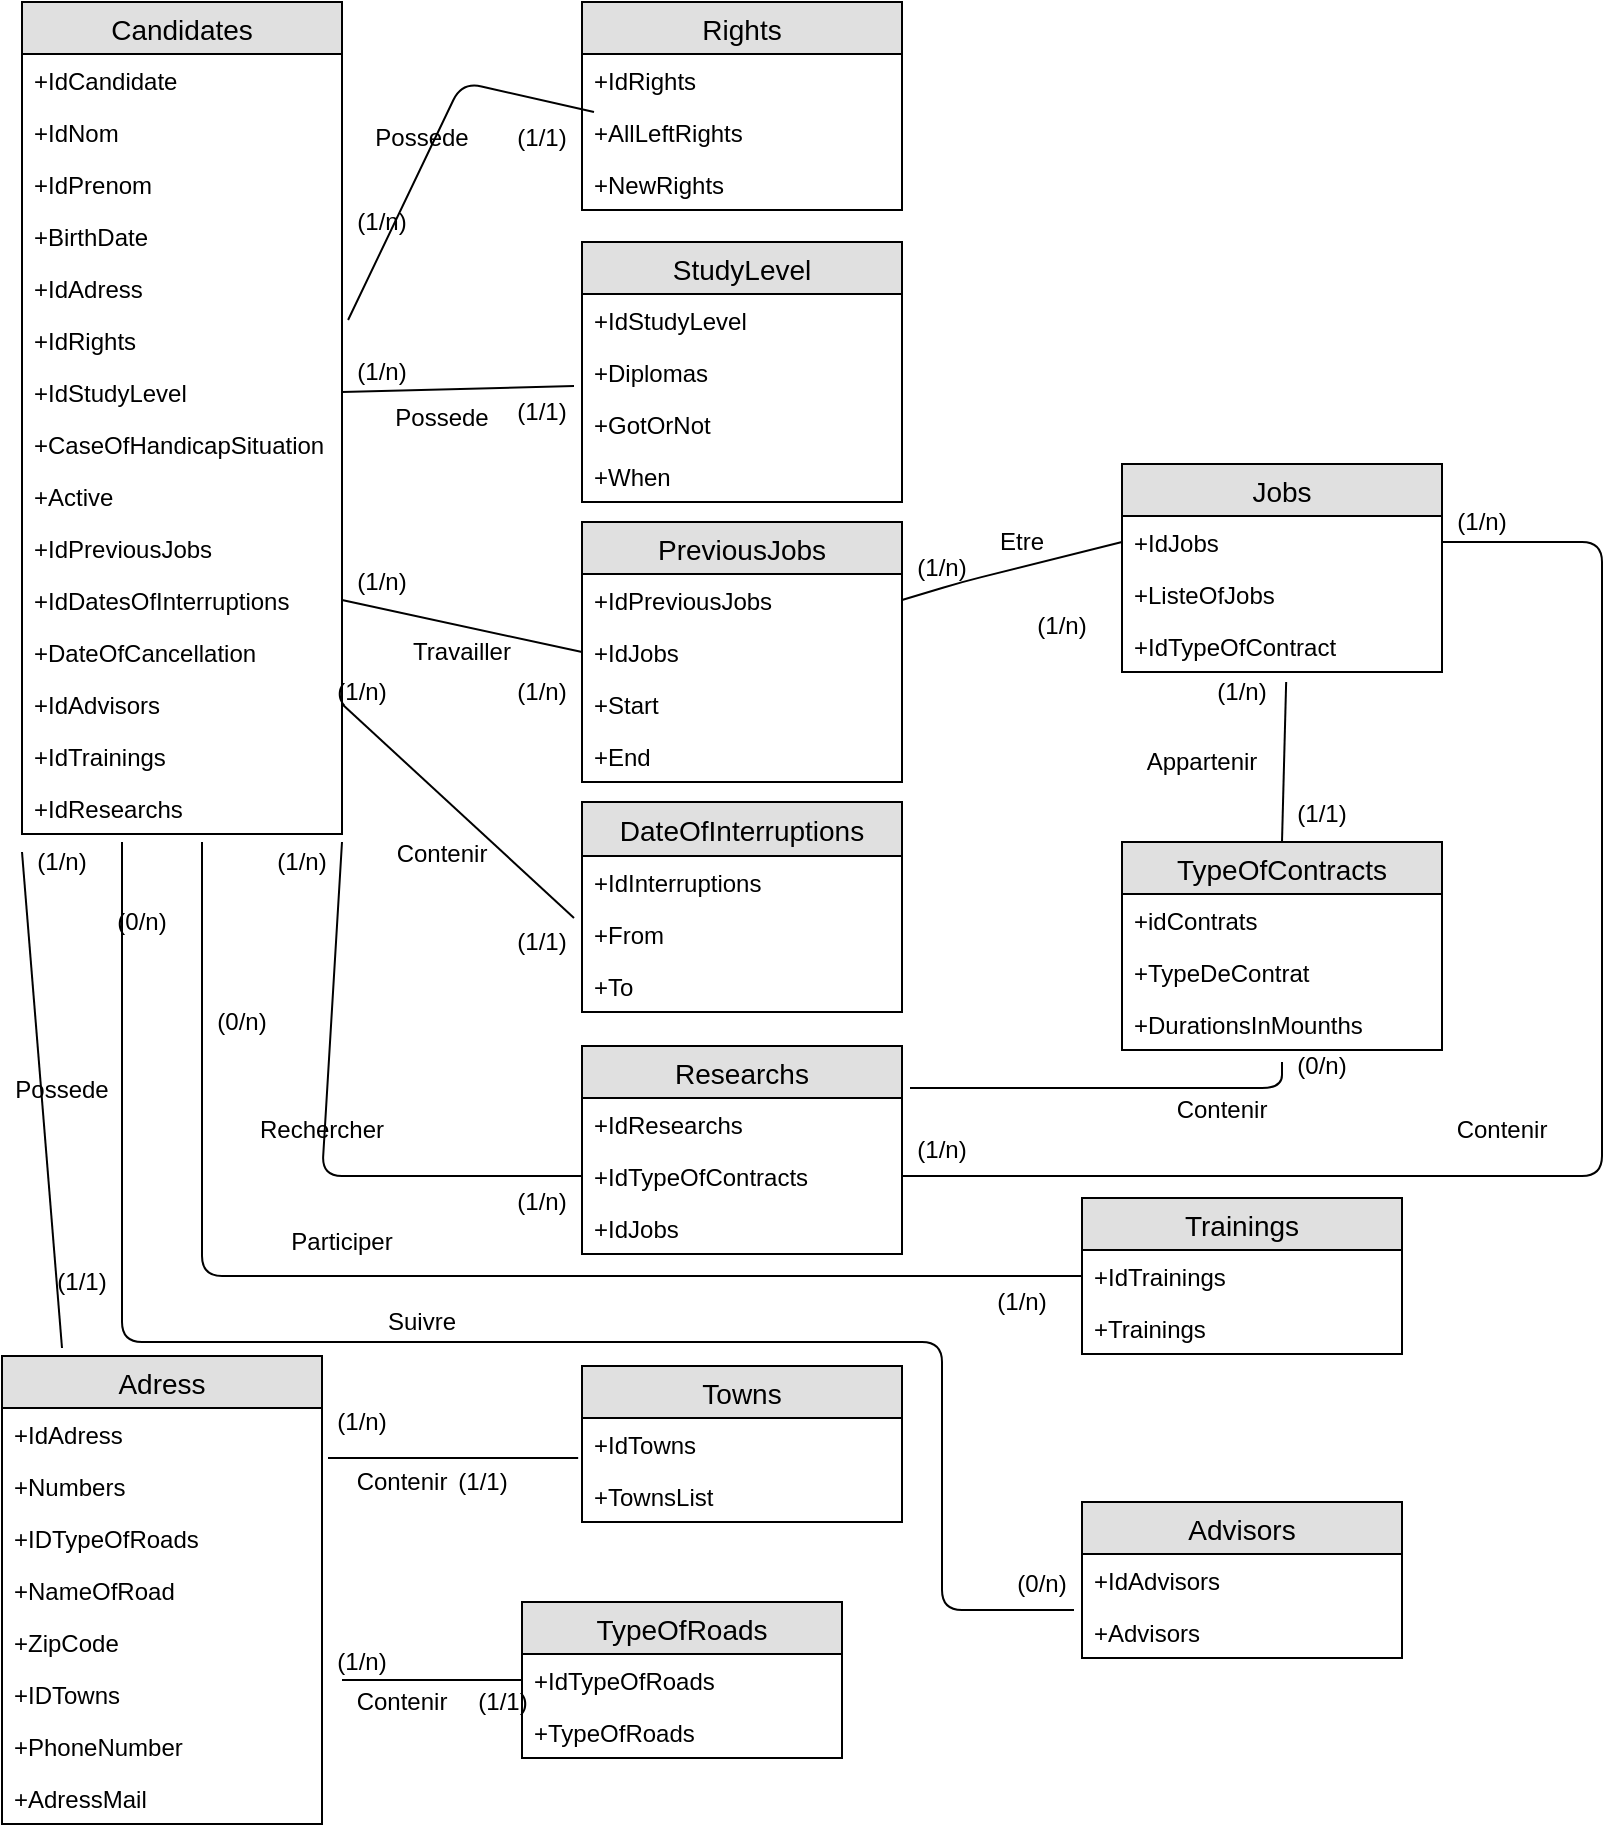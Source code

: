 <mxfile version="12.5.3" type="github">
  <diagram id="s1Qvu9CeLnc-_US4pbAX" name="Page-1">
    <mxGraphModel dx="1039" dy="684" grid="1" gridSize="10" guides="1" tooltips="1" connect="1" arrows="1" fold="1" page="1" pageScale="1" pageWidth="827" pageHeight="1169" math="0" shadow="0">
      <root>
        <mxCell id="0"/>
        <mxCell id="1" parent="0"/>
        <mxCell id="-qMkt_h-Dio3tg8o6YvI-29" value="Candidates" style="swimlane;fontStyle=0;childLayout=stackLayout;horizontal=1;startSize=26;fillColor=#e0e0e0;horizontalStack=0;resizeParent=1;resizeParentMax=0;resizeLast=0;collapsible=1;marginBottom=0;swimlaneFillColor=#ffffff;align=center;fontSize=14;" parent="1" vertex="1">
          <mxGeometry x="10" y="10" width="160" height="416" as="geometry"/>
        </mxCell>
        <mxCell id="-qMkt_h-Dio3tg8o6YvI-30" value="+IdCandidate" style="text;strokeColor=none;fillColor=none;spacingLeft=4;spacingRight=4;overflow=hidden;rotatable=0;points=[[0,0.5],[1,0.5]];portConstraint=eastwest;fontSize=12;" parent="-qMkt_h-Dio3tg8o6YvI-29" vertex="1">
          <mxGeometry y="26" width="160" height="26" as="geometry"/>
        </mxCell>
        <mxCell id="-qMkt_h-Dio3tg8o6YvI-31" value="+IdNom&#xa;" style="text;strokeColor=none;fillColor=none;spacingLeft=4;spacingRight=4;overflow=hidden;rotatable=0;points=[[0,0.5],[1,0.5]];portConstraint=eastwest;fontSize=12;" parent="-qMkt_h-Dio3tg8o6YvI-29" vertex="1">
          <mxGeometry y="52" width="160" height="26" as="geometry"/>
        </mxCell>
        <mxCell id="-qMkt_h-Dio3tg8o6YvI-32" value="+IdPrenom" style="text;strokeColor=none;fillColor=none;spacingLeft=4;spacingRight=4;overflow=hidden;rotatable=0;points=[[0,0.5],[1,0.5]];portConstraint=eastwest;fontSize=12;" parent="-qMkt_h-Dio3tg8o6YvI-29" vertex="1">
          <mxGeometry y="78" width="160" height="26" as="geometry"/>
        </mxCell>
        <mxCell id="-qMkt_h-Dio3tg8o6YvI-128" value="+BirthDate" style="text;strokeColor=none;fillColor=none;spacingLeft=4;spacingRight=4;overflow=hidden;rotatable=0;points=[[0,0.5],[1,0.5]];portConstraint=eastwest;fontSize=12;fontColor=#000000;" parent="-qMkt_h-Dio3tg8o6YvI-29" vertex="1">
          <mxGeometry y="104" width="160" height="26" as="geometry"/>
        </mxCell>
        <mxCell id="SBeB9jDC49FFSnGJznRm-3" value="+IdAdress&#xa;" style="text;strokeColor=none;fillColor=none;spacingLeft=4;spacingRight=4;overflow=hidden;rotatable=0;points=[[0,0.5],[1,0.5]];portConstraint=eastwest;fontSize=12;fontColor=#000000;" vertex="1" parent="-qMkt_h-Dio3tg8o6YvI-29">
          <mxGeometry y="130" width="160" height="26" as="geometry"/>
        </mxCell>
        <mxCell id="-qMkt_h-Dio3tg8o6YvI-36" value="+IdRights" style="text;strokeColor=none;fillColor=none;spacingLeft=4;spacingRight=4;overflow=hidden;rotatable=0;points=[[0,0.5],[1,0.5]];portConstraint=eastwest;fontSize=12;fontColor=#000000;" parent="-qMkt_h-Dio3tg8o6YvI-29" vertex="1">
          <mxGeometry y="156" width="160" height="26" as="geometry"/>
        </mxCell>
        <mxCell id="-qMkt_h-Dio3tg8o6YvI-134" value="+IdStudyLevel" style="text;strokeColor=none;fillColor=none;spacingLeft=4;spacingRight=4;overflow=hidden;rotatable=0;points=[[0,0.5],[1,0.5]];portConstraint=eastwest;fontSize=12;fontColor=#000000;" parent="-qMkt_h-Dio3tg8o6YvI-29" vertex="1">
          <mxGeometry y="182" width="160" height="26" as="geometry"/>
        </mxCell>
        <mxCell id="-qMkt_h-Dio3tg8o6YvI-140" value="+CaseOfHandicapSituation" style="text;strokeColor=none;fillColor=none;spacingLeft=4;spacingRight=4;overflow=hidden;rotatable=0;points=[[0,0.5],[1,0.5]];portConstraint=eastwest;fontSize=12;fontColor=#000000;" parent="-qMkt_h-Dio3tg8o6YvI-29" vertex="1">
          <mxGeometry y="208" width="160" height="26" as="geometry"/>
        </mxCell>
        <mxCell id="-qMkt_h-Dio3tg8o6YvI-34" value="+Active" style="text;strokeColor=none;fillColor=none;spacingLeft=4;spacingRight=4;overflow=hidden;rotatable=0;points=[[0,0.5],[1,0.5]];portConstraint=eastwest;fontSize=12;" parent="-qMkt_h-Dio3tg8o6YvI-29" vertex="1">
          <mxGeometry y="234" width="160" height="26" as="geometry"/>
        </mxCell>
        <mxCell id="-qMkt_h-Dio3tg8o6YvI-40" value="+IdPreviousJobs" style="text;strokeColor=none;fillColor=none;spacingLeft=4;spacingRight=4;overflow=hidden;rotatable=0;points=[[0,0.5],[1,0.5]];portConstraint=eastwest;fontSize=12;fontColor=#000000;" parent="-qMkt_h-Dio3tg8o6YvI-29" vertex="1">
          <mxGeometry y="260" width="160" height="26" as="geometry"/>
        </mxCell>
        <mxCell id="-qMkt_h-Dio3tg8o6YvI-76" value="+IdDatesOfInterruptions&#xa;" style="text;strokeColor=none;fillColor=none;spacingLeft=4;spacingRight=4;overflow=hidden;rotatable=0;points=[[0,0.5],[1,0.5]];portConstraint=eastwest;fontSize=12;fontColor=#000000;" parent="-qMkt_h-Dio3tg8o6YvI-29" vertex="1">
          <mxGeometry y="286" width="160" height="26" as="geometry"/>
        </mxCell>
        <mxCell id="-qMkt_h-Dio3tg8o6YvI-72" value="+DateOfCancellation&#xa;" style="text;strokeColor=none;fillColor=none;spacingLeft=4;spacingRight=4;overflow=hidden;rotatable=0;points=[[0,0.5],[1,0.5]];portConstraint=eastwest;fontSize=12;fontColor=#000000;" parent="-qMkt_h-Dio3tg8o6YvI-29" vertex="1">
          <mxGeometry y="312" width="160" height="26" as="geometry"/>
        </mxCell>
        <mxCell id="-qMkt_h-Dio3tg8o6YvI-37" value="+IdAdvisors" style="text;strokeColor=none;fillColor=none;spacingLeft=4;spacingRight=4;overflow=hidden;rotatable=0;points=[[0,0.5],[1,0.5]];portConstraint=eastwest;fontSize=12;fontColor=#000000;" parent="-qMkt_h-Dio3tg8o6YvI-29" vertex="1">
          <mxGeometry y="338" width="160" height="26" as="geometry"/>
        </mxCell>
        <mxCell id="-qMkt_h-Dio3tg8o6YvI-38" value="+IdTrainings" style="text;strokeColor=none;fillColor=none;spacingLeft=4;spacingRight=4;overflow=hidden;rotatable=0;points=[[0,0.5],[1,0.5]];portConstraint=eastwest;fontSize=12;fontColor=#000000;" parent="-qMkt_h-Dio3tg8o6YvI-29" vertex="1">
          <mxGeometry y="364" width="160" height="26" as="geometry"/>
        </mxCell>
        <mxCell id="-qMkt_h-Dio3tg8o6YvI-39" value="+IdResearchs" style="text;strokeColor=none;fillColor=none;spacingLeft=4;spacingRight=4;overflow=hidden;rotatable=0;points=[[0,0.5],[1,0.5]];portConstraint=eastwest;fontSize=12;fontColor=#000000;" parent="-qMkt_h-Dio3tg8o6YvI-29" vertex="1">
          <mxGeometry y="390" width="160" height="26" as="geometry"/>
        </mxCell>
        <mxCell id="-qMkt_h-Dio3tg8o6YvI-61" value="Rights" style="swimlane;fontStyle=0;childLayout=stackLayout;horizontal=1;startSize=26;fillColor=#e0e0e0;horizontalStack=0;resizeParent=1;resizeParentMax=0;resizeLast=0;collapsible=1;marginBottom=0;swimlaneFillColor=#ffffff;align=center;fontSize=14;" parent="1" vertex="1">
          <mxGeometry x="290" y="10" width="160" height="104" as="geometry"/>
        </mxCell>
        <mxCell id="-qMkt_h-Dio3tg8o6YvI-62" value="+IdRights" style="text;strokeColor=none;fillColor=none;spacingLeft=4;spacingRight=4;overflow=hidden;rotatable=0;points=[[0,0.5],[1,0.5]];portConstraint=eastwest;fontSize=12;" parent="-qMkt_h-Dio3tg8o6YvI-61" vertex="1">
          <mxGeometry y="26" width="160" height="26" as="geometry"/>
        </mxCell>
        <mxCell id="-qMkt_h-Dio3tg8o6YvI-63" value="+AllLeftRights" style="text;strokeColor=none;fillColor=none;spacingLeft=4;spacingRight=4;overflow=hidden;rotatable=0;points=[[0,0.5],[1,0.5]];portConstraint=eastwest;fontSize=12;" parent="-qMkt_h-Dio3tg8o6YvI-61" vertex="1">
          <mxGeometry y="52" width="160" height="26" as="geometry"/>
        </mxCell>
        <mxCell id="-qMkt_h-Dio3tg8o6YvI-91" value="+NewRights" style="text;strokeColor=none;fillColor=none;spacingLeft=4;spacingRight=4;overflow=hidden;rotatable=0;points=[[0,0.5],[1,0.5]];portConstraint=eastwest;fontSize=12;" parent="-qMkt_h-Dio3tg8o6YvI-61" vertex="1">
          <mxGeometry y="78" width="160" height="26" as="geometry"/>
        </mxCell>
        <mxCell id="-qMkt_h-Dio3tg8o6YvI-64" value="Advisors" style="swimlane;fontStyle=0;childLayout=stackLayout;horizontal=1;startSize=26;fillColor=#e0e0e0;horizontalStack=0;resizeParent=1;resizeParentMax=0;resizeLast=0;collapsible=1;marginBottom=0;swimlaneFillColor=#ffffff;align=center;fontSize=14;" parent="1" vertex="1">
          <mxGeometry x="540" y="760" width="160" height="78" as="geometry"/>
        </mxCell>
        <mxCell id="-qMkt_h-Dio3tg8o6YvI-65" value="+IdAdvisors" style="text;strokeColor=none;fillColor=none;spacingLeft=4;spacingRight=4;overflow=hidden;rotatable=0;points=[[0,0.5],[1,0.5]];portConstraint=eastwest;fontSize=12;" parent="-qMkt_h-Dio3tg8o6YvI-64" vertex="1">
          <mxGeometry y="26" width="160" height="26" as="geometry"/>
        </mxCell>
        <mxCell id="-qMkt_h-Dio3tg8o6YvI-66" value="+Advisors" style="text;strokeColor=none;fillColor=none;spacingLeft=4;spacingRight=4;overflow=hidden;rotatable=0;points=[[0,0.5],[1,0.5]];portConstraint=eastwest;fontSize=12;" parent="-qMkt_h-Dio3tg8o6YvI-64" vertex="1">
          <mxGeometry y="52" width="160" height="26" as="geometry"/>
        </mxCell>
        <mxCell id="-qMkt_h-Dio3tg8o6YvI-68" value="Trainings" style="swimlane;fontStyle=0;childLayout=stackLayout;horizontal=1;startSize=26;fillColor=#e0e0e0;horizontalStack=0;resizeParent=1;resizeParentMax=0;resizeLast=0;collapsible=1;marginBottom=0;swimlaneFillColor=#ffffff;align=center;fontSize=14;" parent="1" vertex="1">
          <mxGeometry x="540" y="608" width="160" height="78" as="geometry"/>
        </mxCell>
        <mxCell id="-qMkt_h-Dio3tg8o6YvI-69" value="+IdTrainings" style="text;strokeColor=none;fillColor=none;spacingLeft=4;spacingRight=4;overflow=hidden;rotatable=0;points=[[0,0.5],[1,0.5]];portConstraint=eastwest;fontSize=12;" parent="-qMkt_h-Dio3tg8o6YvI-68" vertex="1">
          <mxGeometry y="26" width="160" height="26" as="geometry"/>
        </mxCell>
        <mxCell id="-qMkt_h-Dio3tg8o6YvI-70" value="+Trainings" style="text;strokeColor=none;fillColor=none;spacingLeft=4;spacingRight=4;overflow=hidden;rotatable=0;points=[[0,0.5],[1,0.5]];portConstraint=eastwest;fontSize=12;" parent="-qMkt_h-Dio3tg8o6YvI-68" vertex="1">
          <mxGeometry y="52" width="160" height="26" as="geometry"/>
        </mxCell>
        <mxCell id="-qMkt_h-Dio3tg8o6YvI-77" value="DateOfInterruptions" style="swimlane;fontStyle=0;childLayout=stackLayout;horizontal=1;startSize=27;fillColor=#e0e0e0;horizontalStack=0;resizeParent=1;resizeParentMax=0;resizeLast=0;collapsible=1;marginBottom=0;swimlaneFillColor=#ffffff;align=center;fontSize=14;" parent="1" vertex="1">
          <mxGeometry x="290" y="410" width="160" height="105" as="geometry"/>
        </mxCell>
        <mxCell id="-qMkt_h-Dio3tg8o6YvI-78" value="+IdInterruptions" style="text;strokeColor=none;fillColor=none;spacingLeft=4;spacingRight=4;overflow=hidden;rotatable=0;points=[[0,0.5],[1,0.5]];portConstraint=eastwest;fontSize=12;fontStyle=0" parent="-qMkt_h-Dio3tg8o6YvI-77" vertex="1">
          <mxGeometry y="27" width="160" height="26" as="geometry"/>
        </mxCell>
        <mxCell id="-qMkt_h-Dio3tg8o6YvI-79" value="+From" style="text;strokeColor=none;fillColor=none;spacingLeft=4;spacingRight=4;overflow=hidden;rotatable=0;points=[[0,0.5],[1,0.5]];portConstraint=eastwest;fontSize=12;" parent="-qMkt_h-Dio3tg8o6YvI-77" vertex="1">
          <mxGeometry y="53" width="160" height="26" as="geometry"/>
        </mxCell>
        <mxCell id="SBeB9jDC49FFSnGJznRm-2" value="+To" style="text;strokeColor=none;fillColor=none;spacingLeft=4;spacingRight=4;overflow=hidden;rotatable=0;points=[[0,0.5],[1,0.5]];portConstraint=eastwest;fontSize=12;" vertex="1" parent="-qMkt_h-Dio3tg8o6YvI-77">
          <mxGeometry y="79" width="160" height="26" as="geometry"/>
        </mxCell>
        <mxCell id="-qMkt_h-Dio3tg8o6YvI-80" value="Researchs" style="swimlane;fontStyle=0;childLayout=stackLayout;horizontal=1;startSize=26;fillColor=#e0e0e0;horizontalStack=0;resizeParent=1;resizeParentMax=0;resizeLast=0;collapsible=1;marginBottom=0;swimlaneFillColor=#ffffff;align=center;fontSize=14;" parent="1" vertex="1">
          <mxGeometry x="290" y="532" width="160" height="104" as="geometry"/>
        </mxCell>
        <mxCell id="-qMkt_h-Dio3tg8o6YvI-81" value="+IdResearchs" style="text;strokeColor=none;fillColor=none;spacingLeft=4;spacingRight=4;overflow=hidden;rotatable=0;points=[[0,0.5],[1,0.5]];portConstraint=eastwest;fontSize=12;" parent="-qMkt_h-Dio3tg8o6YvI-80" vertex="1">
          <mxGeometry y="26" width="160" height="26" as="geometry"/>
        </mxCell>
        <mxCell id="-qMkt_h-Dio3tg8o6YvI-82" value="+IdTypeOfContracts" style="text;strokeColor=none;fillColor=none;spacingLeft=4;spacingRight=4;overflow=hidden;rotatable=0;points=[[0,0.5],[1,0.5]];portConstraint=eastwest;fontSize=12;" parent="-qMkt_h-Dio3tg8o6YvI-80" vertex="1">
          <mxGeometry y="52" width="160" height="26" as="geometry"/>
        </mxCell>
        <mxCell id="-qMkt_h-Dio3tg8o6YvI-133" value="+IdJobs" style="text;strokeColor=none;fillColor=none;spacingLeft=4;spacingRight=4;overflow=hidden;rotatable=0;points=[[0,0.5],[1,0.5]];portConstraint=eastwest;fontSize=12;" parent="-qMkt_h-Dio3tg8o6YvI-80" vertex="1">
          <mxGeometry y="78" width="160" height="26" as="geometry"/>
        </mxCell>
        <mxCell id="-qMkt_h-Dio3tg8o6YvI-84" value="TypeOfContracts" style="swimlane;fontStyle=0;childLayout=stackLayout;horizontal=1;startSize=26;fillColor=#e0e0e0;horizontalStack=0;resizeParent=1;resizeParentMax=0;resizeLast=0;collapsible=1;marginBottom=0;swimlaneFillColor=#ffffff;align=center;fontSize=14;" parent="1" vertex="1">
          <mxGeometry x="560" y="430" width="160" height="104" as="geometry"/>
        </mxCell>
        <mxCell id="-qMkt_h-Dio3tg8o6YvI-85" value="+idContrats" style="text;strokeColor=none;fillColor=none;spacingLeft=4;spacingRight=4;overflow=hidden;rotatable=0;points=[[0,0.5],[1,0.5]];portConstraint=eastwest;fontSize=12;" parent="-qMkt_h-Dio3tg8o6YvI-84" vertex="1">
          <mxGeometry y="26" width="160" height="26" as="geometry"/>
        </mxCell>
        <mxCell id="-qMkt_h-Dio3tg8o6YvI-86" value="+TypeDeContrat" style="text;strokeColor=none;fillColor=none;spacingLeft=4;spacingRight=4;overflow=hidden;rotatable=0;points=[[0,0.5],[1,0.5]];portConstraint=eastwest;fontSize=12;" parent="-qMkt_h-Dio3tg8o6YvI-84" vertex="1">
          <mxGeometry y="52" width="160" height="26" as="geometry"/>
        </mxCell>
        <mxCell id="-qMkt_h-Dio3tg8o6YvI-87" value="+DurationsInMounths" style="text;strokeColor=none;fillColor=none;spacingLeft=4;spacingRight=4;overflow=hidden;rotatable=0;points=[[0,0.5],[1,0.5]];portConstraint=eastwest;fontSize=12;" parent="-qMkt_h-Dio3tg8o6YvI-84" vertex="1">
          <mxGeometry y="78" width="160" height="26" as="geometry"/>
        </mxCell>
        <mxCell id="-qMkt_h-Dio3tg8o6YvI-93" value="PreviousJobs" style="swimlane;fontStyle=0;childLayout=stackLayout;horizontal=1;startSize=26;fillColor=#e0e0e0;horizontalStack=0;resizeParent=1;resizeParentMax=0;resizeLast=0;collapsible=1;marginBottom=0;swimlaneFillColor=#ffffff;align=center;fontSize=14;" parent="1" vertex="1">
          <mxGeometry x="290" y="270" width="160" height="130" as="geometry"/>
        </mxCell>
        <mxCell id="-qMkt_h-Dio3tg8o6YvI-94" value="+IdPreviousJobs" style="text;strokeColor=none;fillColor=none;spacingLeft=4;spacingRight=4;overflow=hidden;rotatable=0;points=[[0,0.5],[1,0.5]];portConstraint=eastwest;fontSize=12;" parent="-qMkt_h-Dio3tg8o6YvI-93" vertex="1">
          <mxGeometry y="26" width="160" height="26" as="geometry"/>
        </mxCell>
        <mxCell id="-qMkt_h-Dio3tg8o6YvI-95" value="+IdJobs" style="text;strokeColor=none;fillColor=none;spacingLeft=4;spacingRight=4;overflow=hidden;rotatable=0;points=[[0,0.5],[1,0.5]];portConstraint=eastwest;fontSize=12;" parent="-qMkt_h-Dio3tg8o6YvI-93" vertex="1">
          <mxGeometry y="52" width="160" height="26" as="geometry"/>
        </mxCell>
        <mxCell id="-qMkt_h-Dio3tg8o6YvI-96" value="+Start" style="text;strokeColor=none;fillColor=none;spacingLeft=4;spacingRight=4;overflow=hidden;rotatable=0;points=[[0,0.5],[1,0.5]];portConstraint=eastwest;fontSize=12;" parent="-qMkt_h-Dio3tg8o6YvI-93" vertex="1">
          <mxGeometry y="78" width="160" height="26" as="geometry"/>
        </mxCell>
        <mxCell id="SBeB9jDC49FFSnGJznRm-53" value="+End" style="text;strokeColor=none;fillColor=none;spacingLeft=4;spacingRight=4;overflow=hidden;rotatable=0;points=[[0,0.5],[1,0.5]];portConstraint=eastwest;fontSize=12;" vertex="1" parent="-qMkt_h-Dio3tg8o6YvI-93">
          <mxGeometry y="104" width="160" height="26" as="geometry"/>
        </mxCell>
        <mxCell id="-qMkt_h-Dio3tg8o6YvI-98" value="Jobs" style="swimlane;fontStyle=0;childLayout=stackLayout;horizontal=1;startSize=26;fillColor=#e0e0e0;horizontalStack=0;resizeParent=1;resizeParentMax=0;resizeLast=0;collapsible=1;marginBottom=0;swimlaneFillColor=#ffffff;align=center;fontSize=14;" parent="1" vertex="1">
          <mxGeometry x="560" y="241" width="160" height="104" as="geometry"/>
        </mxCell>
        <mxCell id="-qMkt_h-Dio3tg8o6YvI-99" value="+IdJobs" style="text;strokeColor=none;fillColor=none;spacingLeft=4;spacingRight=4;overflow=hidden;rotatable=0;points=[[0,0.5],[1,0.5]];portConstraint=eastwest;fontSize=12;fontStyle=0" parent="-qMkt_h-Dio3tg8o6YvI-98" vertex="1">
          <mxGeometry y="26" width="160" height="26" as="geometry"/>
        </mxCell>
        <mxCell id="-qMkt_h-Dio3tg8o6YvI-100" value="+ListeOfJobs" style="text;strokeColor=none;fillColor=none;spacingLeft=4;spacingRight=4;overflow=hidden;rotatable=0;points=[[0,0.5],[1,0.5]];portConstraint=eastwest;fontSize=12;" parent="-qMkt_h-Dio3tg8o6YvI-98" vertex="1">
          <mxGeometry y="52" width="160" height="26" as="geometry"/>
        </mxCell>
        <mxCell id="-qMkt_h-Dio3tg8o6YvI-139" value="+IdTypeOfContract" style="text;strokeColor=none;fillColor=none;spacingLeft=4;spacingRight=4;overflow=hidden;rotatable=0;points=[[0,0.5],[1,0.5]];portConstraint=eastwest;fontSize=12;" parent="-qMkt_h-Dio3tg8o6YvI-98" vertex="1">
          <mxGeometry y="78" width="160" height="26" as="geometry"/>
        </mxCell>
        <mxCell id="-qMkt_h-Dio3tg8o6YvI-106" value="Adress" style="swimlane;fontStyle=0;childLayout=stackLayout;horizontal=1;startSize=26;fillColor=#e0e0e0;horizontalStack=0;resizeParent=1;resizeParentMax=0;resizeLast=0;collapsible=1;marginBottom=0;swimlaneFillColor=#ffffff;align=center;fontSize=14;" parent="1" vertex="1">
          <mxGeometry y="687" width="160" height="234" as="geometry"/>
        </mxCell>
        <mxCell id="-qMkt_h-Dio3tg8o6YvI-107" value="+IdAdress" style="text;strokeColor=none;fillColor=none;spacingLeft=4;spacingRight=4;overflow=hidden;rotatable=0;points=[[0,0.5],[1,0.5]];portConstraint=eastwest;fontSize=12;" parent="-qMkt_h-Dio3tg8o6YvI-106" vertex="1">
          <mxGeometry y="26" width="160" height="26" as="geometry"/>
        </mxCell>
        <mxCell id="-qMkt_h-Dio3tg8o6YvI-108" value="+Numbers" style="text;strokeColor=none;fillColor=none;spacingLeft=4;spacingRight=4;overflow=hidden;rotatable=0;points=[[0,0.5],[1,0.5]];portConstraint=eastwest;fontSize=12;" parent="-qMkt_h-Dio3tg8o6YvI-106" vertex="1">
          <mxGeometry y="52" width="160" height="26" as="geometry"/>
        </mxCell>
        <mxCell id="-qMkt_h-Dio3tg8o6YvI-109" value="+IDTypeOfRoads" style="text;strokeColor=none;fillColor=none;spacingLeft=4;spacingRight=4;overflow=hidden;rotatable=0;points=[[0,0.5],[1,0.5]];portConstraint=eastwest;fontSize=12;" parent="-qMkt_h-Dio3tg8o6YvI-106" vertex="1">
          <mxGeometry y="78" width="160" height="26" as="geometry"/>
        </mxCell>
        <mxCell id="-qMkt_h-Dio3tg8o6YvI-119" value="+NameOfRoad" style="text;strokeColor=none;fillColor=none;spacingLeft=4;spacingRight=4;overflow=hidden;rotatable=0;points=[[0,0.5],[1,0.5]];portConstraint=eastwest;fontSize=12;" parent="-qMkt_h-Dio3tg8o6YvI-106" vertex="1">
          <mxGeometry y="104" width="160" height="26" as="geometry"/>
        </mxCell>
        <mxCell id="-qMkt_h-Dio3tg8o6YvI-120" value="+ZipCode" style="text;strokeColor=none;fillColor=none;spacingLeft=4;spacingRight=4;overflow=hidden;rotatable=0;points=[[0,0.5],[1,0.5]];portConstraint=eastwest;fontSize=12;" parent="-qMkt_h-Dio3tg8o6YvI-106" vertex="1">
          <mxGeometry y="130" width="160" height="26" as="geometry"/>
        </mxCell>
        <mxCell id="-qMkt_h-Dio3tg8o6YvI-121" value="+IDTowns" style="text;strokeColor=none;fillColor=none;spacingLeft=4;spacingRight=4;overflow=hidden;rotatable=0;points=[[0,0.5],[1,0.5]];portConstraint=eastwest;fontSize=12;" parent="-qMkt_h-Dio3tg8o6YvI-106" vertex="1">
          <mxGeometry y="156" width="160" height="26" as="geometry"/>
        </mxCell>
        <mxCell id="-qMkt_h-Dio3tg8o6YvI-110" value="+PhoneNumber" style="text;strokeColor=none;fillColor=none;spacingLeft=4;spacingRight=4;overflow=hidden;rotatable=0;points=[[0,0.5],[1,0.5]];portConstraint=eastwest;fontSize=12;" parent="-qMkt_h-Dio3tg8o6YvI-106" vertex="1">
          <mxGeometry y="182" width="160" height="26" as="geometry"/>
        </mxCell>
        <mxCell id="-qMkt_h-Dio3tg8o6YvI-111" value="+AdressMail" style="text;strokeColor=none;fillColor=none;spacingLeft=4;spacingRight=4;overflow=hidden;rotatable=0;points=[[0,0.5],[1,0.5]];portConstraint=eastwest;fontSize=12;" parent="-qMkt_h-Dio3tg8o6YvI-106" vertex="1">
          <mxGeometry y="208" width="160" height="26" as="geometry"/>
        </mxCell>
        <mxCell id="-qMkt_h-Dio3tg8o6YvI-115" value="TypeOfRoads" style="swimlane;fontStyle=0;childLayout=stackLayout;horizontal=1;startSize=26;fillColor=#e0e0e0;horizontalStack=0;resizeParent=1;resizeParentMax=0;resizeLast=0;collapsible=1;marginBottom=0;swimlaneFillColor=#ffffff;align=center;fontSize=14;" parent="1" vertex="1">
          <mxGeometry x="260" y="810" width="160" height="78" as="geometry"/>
        </mxCell>
        <mxCell id="-qMkt_h-Dio3tg8o6YvI-116" value="+IdTypeOfRoads" style="text;strokeColor=none;fillColor=none;spacingLeft=4;spacingRight=4;overflow=hidden;rotatable=0;points=[[0,0.5],[1,0.5]];portConstraint=eastwest;fontSize=12;fontStyle=0" parent="-qMkt_h-Dio3tg8o6YvI-115" vertex="1">
          <mxGeometry y="26" width="160" height="26" as="geometry"/>
        </mxCell>
        <mxCell id="-qMkt_h-Dio3tg8o6YvI-117" value="+TypeOfRoads" style="text;strokeColor=none;fillColor=none;spacingLeft=4;spacingRight=4;overflow=hidden;rotatable=0;points=[[0,0.5],[1,0.5]];portConstraint=eastwest;fontSize=12;" parent="-qMkt_h-Dio3tg8o6YvI-115" vertex="1">
          <mxGeometry y="52" width="160" height="26" as="geometry"/>
        </mxCell>
        <mxCell id="-qMkt_h-Dio3tg8o6YvI-125" value="Towns" style="swimlane;fontStyle=0;childLayout=stackLayout;horizontal=1;startSize=26;fillColor=#e0e0e0;horizontalStack=0;resizeParent=1;resizeParentMax=0;resizeLast=0;collapsible=1;marginBottom=0;swimlaneFillColor=#ffffff;align=center;fontSize=14;" parent="1" vertex="1">
          <mxGeometry x="290" y="692" width="160" height="78" as="geometry"/>
        </mxCell>
        <mxCell id="-qMkt_h-Dio3tg8o6YvI-126" value="+IdTowns" style="text;strokeColor=none;fillColor=none;spacingLeft=4;spacingRight=4;overflow=hidden;rotatable=0;points=[[0,0.5],[1,0.5]];portConstraint=eastwest;fontSize=12;fontStyle=0" parent="-qMkt_h-Dio3tg8o6YvI-125" vertex="1">
          <mxGeometry y="26" width="160" height="26" as="geometry"/>
        </mxCell>
        <mxCell id="-qMkt_h-Dio3tg8o6YvI-127" value="+TownsList" style="text;strokeColor=none;fillColor=none;spacingLeft=4;spacingRight=4;overflow=hidden;rotatable=0;points=[[0,0.5],[1,0.5]];portConstraint=eastwest;fontSize=12;" parent="-qMkt_h-Dio3tg8o6YvI-125" vertex="1">
          <mxGeometry y="52" width="160" height="26" as="geometry"/>
        </mxCell>
        <mxCell id="-qMkt_h-Dio3tg8o6YvI-135" value="StudyLevel" style="swimlane;fontStyle=0;childLayout=stackLayout;horizontal=1;startSize=26;fillColor=#e0e0e0;horizontalStack=0;resizeParent=1;resizeParentMax=0;resizeLast=0;collapsible=1;marginBottom=0;swimlaneFillColor=#ffffff;align=center;fontSize=14;" parent="1" vertex="1">
          <mxGeometry x="290" y="130" width="160" height="130" as="geometry"/>
        </mxCell>
        <mxCell id="-qMkt_h-Dio3tg8o6YvI-136" value="+IdStudyLevel" style="text;strokeColor=none;fillColor=none;spacingLeft=4;spacingRight=4;overflow=hidden;rotatable=0;points=[[0,0.5],[1,0.5]];portConstraint=eastwest;fontSize=12;" parent="-qMkt_h-Dio3tg8o6YvI-135" vertex="1">
          <mxGeometry y="26" width="160" height="26" as="geometry"/>
        </mxCell>
        <mxCell id="-qMkt_h-Dio3tg8o6YvI-137" value="+Diplomas" style="text;strokeColor=none;fillColor=none;spacingLeft=4;spacingRight=4;overflow=hidden;rotatable=0;points=[[0,0.5],[1,0.5]];portConstraint=eastwest;fontSize=12;" parent="-qMkt_h-Dio3tg8o6YvI-135" vertex="1">
          <mxGeometry y="52" width="160" height="26" as="geometry"/>
        </mxCell>
        <mxCell id="-qMkt_h-Dio3tg8o6YvI-138" value="+GotOrNot" style="text;strokeColor=none;fillColor=none;spacingLeft=4;spacingRight=4;overflow=hidden;rotatable=0;points=[[0,0.5],[1,0.5]];portConstraint=eastwest;fontSize=12;" parent="-qMkt_h-Dio3tg8o6YvI-135" vertex="1">
          <mxGeometry y="78" width="160" height="26" as="geometry"/>
        </mxCell>
        <mxCell id="SBeB9jDC49FFSnGJznRm-1" value="+When" style="text;strokeColor=none;fillColor=none;spacingLeft=4;spacingRight=4;overflow=hidden;rotatable=0;points=[[0,0.5],[1,0.5]];portConstraint=eastwest;fontSize=12;" vertex="1" parent="-qMkt_h-Dio3tg8o6YvI-135">
          <mxGeometry y="104" width="160" height="26" as="geometry"/>
        </mxCell>
        <mxCell id="SBeB9jDC49FFSnGJznRm-5" value="" style="endArrow=none;html=1;fontColor=#000000;entryX=0;entryY=0.25;entryDx=0;entryDy=0;" edge="1" parent="1" target="SBeB9jDC49FFSnGJznRm-7">
          <mxGeometry width="50" height="50" relative="1" as="geometry">
            <mxPoint x="30" y="683" as="sourcePoint"/>
            <mxPoint x="80" y="460" as="targetPoint"/>
          </mxGeometry>
        </mxCell>
        <mxCell id="SBeB9jDC49FFSnGJznRm-6" value="(1/n)" style="text;html=1;strokeColor=none;fillColor=none;align=center;verticalAlign=middle;whiteSpace=wrap;rounded=0;fontColor=#000000;" vertex="1" parent="1">
          <mxGeometry x="160" y="710" width="40" height="20" as="geometry"/>
        </mxCell>
        <mxCell id="SBeB9jDC49FFSnGJznRm-7" value="(1/n)" style="text;html=1;strokeColor=none;fillColor=none;align=center;verticalAlign=middle;whiteSpace=wrap;rounded=0;fontColor=#000000;" vertex="1" parent="1">
          <mxGeometry x="10" y="430" width="40" height="20" as="geometry"/>
        </mxCell>
        <mxCell id="SBeB9jDC49FFSnGJznRm-8" value="(1/1)" style="text;html=1;strokeColor=none;fillColor=none;align=center;verticalAlign=middle;whiteSpace=wrap;rounded=0;fontColor=#000000;" vertex="1" parent="1">
          <mxGeometry x="20" y="640" width="40" height="20" as="geometry"/>
        </mxCell>
        <mxCell id="SBeB9jDC49FFSnGJznRm-9" value="" style="endArrow=none;html=1;fontColor=#000000;entryX=-0.012;entryY=0.769;entryDx=0;entryDy=0;entryPerimeter=0;" edge="1" parent="1" target="-qMkt_h-Dio3tg8o6YvI-126">
          <mxGeometry width="50" height="50" relative="1" as="geometry">
            <mxPoint x="163" y="738" as="sourcePoint"/>
            <mxPoint x="250" y="1130" as="targetPoint"/>
          </mxGeometry>
        </mxCell>
        <mxCell id="SBeB9jDC49FFSnGJznRm-10" value="(1/1)" style="text;html=1;align=center;verticalAlign=middle;resizable=0;points=[];autosize=1;fontColor=#000000;" vertex="1" parent="1">
          <mxGeometry x="220" y="740" width="40" height="20" as="geometry"/>
        </mxCell>
        <mxCell id="SBeB9jDC49FFSnGJznRm-11" value="Possede" style="text;html=1;strokeColor=none;fillColor=none;align=center;verticalAlign=middle;whiteSpace=wrap;rounded=0;fontColor=#000000;" vertex="1" parent="1">
          <mxGeometry x="10" y="544" width="40" height="20" as="geometry"/>
        </mxCell>
        <mxCell id="SBeB9jDC49FFSnGJznRm-12" value="&lt;div&gt;Contenir&lt;/div&gt;" style="text;html=1;strokeColor=none;fillColor=none;align=center;verticalAlign=middle;whiteSpace=wrap;rounded=0;fontColor=#000000;" vertex="1" parent="1">
          <mxGeometry x="180" y="740" width="40" height="20" as="geometry"/>
        </mxCell>
        <mxCell id="SBeB9jDC49FFSnGJznRm-14" value="" style="endArrow=none;html=1;fontColor=#000000;entryX=0;entryY=0.5;entryDx=0;entryDy=0;" edge="1" parent="1" target="-qMkt_h-Dio3tg8o6YvI-116">
          <mxGeometry width="50" height="50" relative="1" as="geometry">
            <mxPoint x="170" y="849" as="sourcePoint"/>
            <mxPoint x="510" y="910" as="targetPoint"/>
          </mxGeometry>
        </mxCell>
        <mxCell id="SBeB9jDC49FFSnGJznRm-25" value="(1/1)" style="text;html=1;align=center;verticalAlign=middle;resizable=0;points=[];autosize=1;fontColor=#000000;" vertex="1" parent="1">
          <mxGeometry x="230" y="850" width="40" height="20" as="geometry"/>
        </mxCell>
        <mxCell id="SBeB9jDC49FFSnGJznRm-18" value="&lt;div&gt;Contenir&lt;/div&gt;" style="text;html=1;strokeColor=none;fillColor=none;align=center;verticalAlign=middle;whiteSpace=wrap;rounded=0;fontColor=#000000;" vertex="1" parent="1">
          <mxGeometry x="180" y="850" width="40" height="20" as="geometry"/>
        </mxCell>
        <mxCell id="SBeB9jDC49FFSnGJznRm-31" value="(1/n)" style="text;html=1;strokeColor=none;fillColor=none;align=center;verticalAlign=middle;whiteSpace=wrap;rounded=0;fontColor=#000000;" vertex="1" parent="1">
          <mxGeometry x="160" y="830" width="40" height="20" as="geometry"/>
        </mxCell>
        <mxCell id="SBeB9jDC49FFSnGJznRm-36" value="" style="endArrow=none;html=1;fontColor=#000000;exitX=1.019;exitY=0.115;exitDx=0;exitDy=0;exitPerimeter=0;entryX=-0.025;entryY=0.115;entryDx=0;entryDy=0;entryPerimeter=0;" edge="1" parent="1" source="-qMkt_h-Dio3tg8o6YvI-36">
          <mxGeometry width="50" height="50" relative="1" as="geometry">
            <mxPoint x="183.04" y="172.006" as="sourcePoint"/>
            <mxPoint x="296" y="64.99" as="targetPoint"/>
            <Array as="points">
              <mxPoint x="230" y="50"/>
            </Array>
          </mxGeometry>
        </mxCell>
        <mxCell id="SBeB9jDC49FFSnGJznRm-37" value="(1/n)" style="text;html=1;strokeColor=none;fillColor=none;align=center;verticalAlign=middle;whiteSpace=wrap;rounded=0;fontColor=#000000;" vertex="1" parent="1">
          <mxGeometry x="510" y="312" width="40" height="20" as="geometry"/>
        </mxCell>
        <mxCell id="SBeB9jDC49FFSnGJznRm-38" value="(1/n)" style="text;html=1;strokeColor=none;fillColor=none;align=center;verticalAlign=middle;whiteSpace=wrap;rounded=0;fontColor=#000000;" vertex="1" parent="1">
          <mxGeometry x="450" y="283" width="40" height="20" as="geometry"/>
        </mxCell>
        <mxCell id="SBeB9jDC49FFSnGJznRm-39" value="(1/n)" style="text;html=1;strokeColor=none;fillColor=none;align=center;verticalAlign=middle;whiteSpace=wrap;rounded=0;fontColor=#000000;" vertex="1" parent="1">
          <mxGeometry x="170" y="290" width="40" height="20" as="geometry"/>
        </mxCell>
        <mxCell id="SBeB9jDC49FFSnGJznRm-40" value="(1/n)" style="text;html=1;strokeColor=none;fillColor=none;align=center;verticalAlign=middle;whiteSpace=wrap;rounded=0;fontColor=#000000;" vertex="1" parent="1">
          <mxGeometry x="170" y="185" width="40" height="20" as="geometry"/>
        </mxCell>
        <mxCell id="SBeB9jDC49FFSnGJznRm-41" value="(1/n)" style="text;html=1;strokeColor=none;fillColor=none;align=center;verticalAlign=middle;whiteSpace=wrap;rounded=0;fontColor=#000000;" vertex="1" parent="1">
          <mxGeometry x="170" y="110" width="40" height="20" as="geometry"/>
        </mxCell>
        <mxCell id="SBeB9jDC49FFSnGJznRm-42" value="(1/n)" style="text;html=1;strokeColor=none;fillColor=none;align=center;verticalAlign=middle;whiteSpace=wrap;rounded=0;fontColor=#000000;" vertex="1" parent="1">
          <mxGeometry x="250" y="345" width="40" height="20" as="geometry"/>
        </mxCell>
        <mxCell id="SBeB9jDC49FFSnGJznRm-43" value="(1/1)" style="text;html=1;strokeColor=none;fillColor=none;align=center;verticalAlign=middle;whiteSpace=wrap;rounded=0;fontColor=#000000;" vertex="1" parent="1">
          <mxGeometry x="250" y="205" width="40" height="20" as="geometry"/>
        </mxCell>
        <mxCell id="SBeB9jDC49FFSnGJznRm-44" value="(1/1)" style="text;html=1;strokeColor=none;fillColor=none;align=center;verticalAlign=middle;whiteSpace=wrap;rounded=0;fontColor=#000000;" vertex="1" parent="1">
          <mxGeometry x="250" y="68" width="40" height="20" as="geometry"/>
        </mxCell>
        <mxCell id="SBeB9jDC49FFSnGJznRm-45" value="Possede" style="text;html=1;strokeColor=none;fillColor=none;align=center;verticalAlign=middle;whiteSpace=wrap;rounded=0;fontColor=#000000;" vertex="1" parent="1">
          <mxGeometry x="200" y="208" width="40" height="20" as="geometry"/>
        </mxCell>
        <mxCell id="SBeB9jDC49FFSnGJznRm-46" value="Possede" style="text;html=1;strokeColor=none;fillColor=none;align=center;verticalAlign=middle;whiteSpace=wrap;rounded=0;fontColor=#000000;" vertex="1" parent="1">
          <mxGeometry x="190" y="68" width="40" height="20" as="geometry"/>
        </mxCell>
        <mxCell id="SBeB9jDC49FFSnGJznRm-49" value="" style="endArrow=none;html=1;fontColor=#000000;exitX=1;exitY=0.5;exitDx=0;exitDy=0;entryX=-0.025;entryY=0.769;entryDx=0;entryDy=0;entryPerimeter=0;" edge="1" parent="1" source="-qMkt_h-Dio3tg8o6YvI-134" target="-qMkt_h-Dio3tg8o6YvI-137">
          <mxGeometry width="50" height="50" relative="1" as="geometry">
            <mxPoint x="220" y="240" as="sourcePoint"/>
            <mxPoint x="270" y="190" as="targetPoint"/>
          </mxGeometry>
        </mxCell>
        <mxCell id="SBeB9jDC49FFSnGJznRm-51" value="" style="endArrow=none;html=1;fontColor=#000000;entryX=0;entryY=0.5;entryDx=0;entryDy=0;exitX=1;exitY=0.5;exitDx=0;exitDy=0;" edge="1" parent="1" source="-qMkt_h-Dio3tg8o6YvI-76" target="-qMkt_h-Dio3tg8o6YvI-95">
          <mxGeometry width="50" height="50" relative="1" as="geometry">
            <mxPoint x="210" y="360" as="sourcePoint"/>
            <mxPoint x="260" y="310" as="targetPoint"/>
          </mxGeometry>
        </mxCell>
        <mxCell id="SBeB9jDC49FFSnGJznRm-52" value="Travailler" style="text;html=1;strokeColor=none;fillColor=none;align=center;verticalAlign=middle;whiteSpace=wrap;rounded=0;fontColor=#000000;" vertex="1" parent="1">
          <mxGeometry x="210" y="325" width="40" height="20" as="geometry"/>
        </mxCell>
        <mxCell id="SBeB9jDC49FFSnGJznRm-54" value="" style="endArrow=none;html=1;fontColor=#000000;entryX=0;entryY=0.5;entryDx=0;entryDy=0;exitX=1;exitY=0.5;exitDx=0;exitDy=0;" edge="1" parent="1" source="-qMkt_h-Dio3tg8o6YvI-94" target="-qMkt_h-Dio3tg8o6YvI-99">
          <mxGeometry width="50" height="50" relative="1" as="geometry">
            <mxPoint x="460" y="360" as="sourcePoint"/>
            <mxPoint x="510" y="310" as="targetPoint"/>
            <Array as="points">
              <mxPoint x="480" y="300"/>
            </Array>
          </mxGeometry>
        </mxCell>
        <mxCell id="SBeB9jDC49FFSnGJznRm-55" value="Etre" style="text;html=1;strokeColor=none;fillColor=none;align=center;verticalAlign=middle;whiteSpace=wrap;rounded=0;fontColor=#000000;" vertex="1" parent="1">
          <mxGeometry x="490" y="270" width="40" height="20" as="geometry"/>
        </mxCell>
        <mxCell id="SBeB9jDC49FFSnGJznRm-58" value="" style="endArrow=none;html=1;fontColor=#000000;exitX=0.5;exitY=0;exitDx=0;exitDy=0;entryX=0.513;entryY=1.192;entryDx=0;entryDy=0;entryPerimeter=0;" edge="1" parent="1" source="-qMkt_h-Dio3tg8o6YvI-84" target="-qMkt_h-Dio3tg8o6YvI-139">
          <mxGeometry width="50" height="50" relative="1" as="geometry">
            <mxPoint x="595" y="430" as="sourcePoint"/>
            <mxPoint x="645" y="380" as="targetPoint"/>
          </mxGeometry>
        </mxCell>
        <mxCell id="SBeB9jDC49FFSnGJznRm-59" value="(1/n)" style="text;html=1;strokeColor=none;fillColor=none;align=center;verticalAlign=middle;whiteSpace=wrap;rounded=0;fontColor=#000000;" vertex="1" parent="1">
          <mxGeometry x="600" y="345" width="40" height="20" as="geometry"/>
        </mxCell>
        <mxCell id="SBeB9jDC49FFSnGJznRm-60" value="Appartenir" style="text;html=1;strokeColor=none;fillColor=none;align=center;verticalAlign=middle;whiteSpace=wrap;rounded=0;fontColor=#000000;" vertex="1" parent="1">
          <mxGeometry x="570" y="380" width="60" height="20" as="geometry"/>
        </mxCell>
        <mxCell id="SBeB9jDC49FFSnGJznRm-61" value="(1/1)" style="text;html=1;strokeColor=none;fillColor=none;align=center;verticalAlign=middle;whiteSpace=wrap;rounded=0;fontColor=#000000;" vertex="1" parent="1">
          <mxGeometry x="640" y="406" width="40" height="20" as="geometry"/>
        </mxCell>
        <mxCell id="SBeB9jDC49FFSnGJznRm-62" value="" style="endArrow=none;html=1;fontColor=#000000;exitX=1;exitY=0.5;exitDx=0;exitDy=0;entryX=-0.025;entryY=0.192;entryDx=0;entryDy=0;entryPerimeter=0;" edge="1" parent="1" source="-qMkt_h-Dio3tg8o6YvI-37" target="-qMkt_h-Dio3tg8o6YvI-79">
          <mxGeometry width="50" height="50" relative="1" as="geometry">
            <mxPoint x="210" y="450" as="sourcePoint"/>
            <mxPoint x="260" y="400" as="targetPoint"/>
          </mxGeometry>
        </mxCell>
        <mxCell id="SBeB9jDC49FFSnGJznRm-63" value="(1/n)" style="text;html=1;strokeColor=none;fillColor=none;align=center;verticalAlign=middle;whiteSpace=wrap;rounded=0;fontColor=#000000;" vertex="1" parent="1">
          <mxGeometry x="160" y="345" width="40" height="20" as="geometry"/>
        </mxCell>
        <mxCell id="SBeB9jDC49FFSnGJznRm-65" value="Contenir" style="text;html=1;strokeColor=none;fillColor=none;align=center;verticalAlign=middle;whiteSpace=wrap;rounded=0;fontColor=#000000;" vertex="1" parent="1">
          <mxGeometry x="200" y="426" width="40" height="20" as="geometry"/>
        </mxCell>
        <mxCell id="SBeB9jDC49FFSnGJznRm-66" value="(1/1)" style="text;html=1;strokeColor=none;fillColor=none;align=center;verticalAlign=middle;whiteSpace=wrap;rounded=0;fontColor=#000000;" vertex="1" parent="1">
          <mxGeometry x="250" y="470" width="40" height="20" as="geometry"/>
        </mxCell>
        <mxCell id="SBeB9jDC49FFSnGJznRm-67" value="" style="endArrow=none;html=1;fontColor=#000000;entryX=0;entryY=0.5;entryDx=0;entryDy=0;exitX=1;exitY=0;exitDx=0;exitDy=0;" edge="1" parent="1" source="SBeB9jDC49FFSnGJznRm-68" target="-qMkt_h-Dio3tg8o6YvI-82">
          <mxGeometry width="50" height="50" relative="1" as="geometry">
            <mxPoint x="190" y="600" as="sourcePoint"/>
            <mxPoint x="240" y="550" as="targetPoint"/>
            <Array as="points">
              <mxPoint x="160" y="597"/>
            </Array>
          </mxGeometry>
        </mxCell>
        <mxCell id="SBeB9jDC49FFSnGJznRm-68" value="(1/n)" style="text;html=1;strokeColor=none;fillColor=none;align=center;verticalAlign=middle;whiteSpace=wrap;rounded=0;fontColor=#000000;" vertex="1" parent="1">
          <mxGeometry x="130" y="430" width="40" height="20" as="geometry"/>
        </mxCell>
        <mxCell id="SBeB9jDC49FFSnGJznRm-95" value="&lt;div&gt;(0/n)&lt;/div&gt;" style="text;html=1;strokeColor=none;fillColor=none;align=center;verticalAlign=middle;whiteSpace=wrap;rounded=0;fontColor=#000000;" vertex="1" parent="1">
          <mxGeometry x="100" y="510" width="40" height="20" as="geometry"/>
        </mxCell>
        <mxCell id="SBeB9jDC49FFSnGJznRm-69" value="Rechercher" style="text;html=1;strokeColor=none;fillColor=none;align=center;verticalAlign=middle;whiteSpace=wrap;rounded=0;fontColor=#000000;" vertex="1" parent="1">
          <mxGeometry x="130" y="564" width="60" height="20" as="geometry"/>
        </mxCell>
        <mxCell id="SBeB9jDC49FFSnGJznRm-70" value="(1/n)" style="text;html=1;strokeColor=none;fillColor=none;align=center;verticalAlign=middle;whiteSpace=wrap;rounded=0;fontColor=#000000;" vertex="1" parent="1">
          <mxGeometry x="250" y="600" width="40" height="20" as="geometry"/>
        </mxCell>
        <mxCell id="SBeB9jDC49FFSnGJznRm-73" value="" style="endArrow=none;html=1;fontColor=#000000;exitX=1;exitY=0.5;exitDx=0;exitDy=0;entryX=1;entryY=0.5;entryDx=0;entryDy=0;" edge="1" parent="1" source="-qMkt_h-Dio3tg8o6YvI-82" target="-qMkt_h-Dio3tg8o6YvI-99">
          <mxGeometry width="50" height="50" relative="1" as="geometry">
            <mxPoint x="480" y="780" as="sourcePoint"/>
            <mxPoint x="800" y="450" as="targetPoint"/>
            <Array as="points">
              <mxPoint x="620" y="597"/>
              <mxPoint x="800" y="597"/>
              <mxPoint x="800" y="280"/>
            </Array>
          </mxGeometry>
        </mxCell>
        <mxCell id="SBeB9jDC49FFSnGJznRm-75" value="(1/n)" style="text;html=1;strokeColor=none;fillColor=none;align=center;verticalAlign=middle;whiteSpace=wrap;rounded=0;fontColor=#000000;" vertex="1" parent="1">
          <mxGeometry x="450" y="574" width="40" height="20" as="geometry"/>
        </mxCell>
        <mxCell id="SBeB9jDC49FFSnGJznRm-76" value="Contenir" style="text;html=1;strokeColor=none;fillColor=none;align=center;verticalAlign=middle;whiteSpace=wrap;rounded=0;fontColor=#000000;" vertex="1" parent="1">
          <mxGeometry x="730" y="564" width="40" height="20" as="geometry"/>
        </mxCell>
        <mxCell id="SBeB9jDC49FFSnGJznRm-79" value="(1/n)" style="text;html=1;strokeColor=none;fillColor=none;align=center;verticalAlign=middle;whiteSpace=wrap;rounded=0;fontColor=#000000;" vertex="1" parent="1">
          <mxGeometry x="720" y="260" width="40" height="20" as="geometry"/>
        </mxCell>
        <mxCell id="SBeB9jDC49FFSnGJznRm-81" value="" style="endArrow=none;html=1;fontColor=#000000;exitX=1.025;exitY=-0.192;exitDx=0;exitDy=0;exitPerimeter=0;entryX=0.5;entryY=1.231;entryDx=0;entryDy=0;entryPerimeter=0;" edge="1" parent="1" source="-qMkt_h-Dio3tg8o6YvI-81" target="-qMkt_h-Dio3tg8o6YvI-87">
          <mxGeometry width="50" height="50" relative="1" as="geometry">
            <mxPoint x="490" y="580" as="sourcePoint"/>
            <mxPoint x="650" y="553" as="targetPoint"/>
            <Array as="points">
              <mxPoint x="640" y="553"/>
            </Array>
          </mxGeometry>
        </mxCell>
        <mxCell id="SBeB9jDC49FFSnGJznRm-82" value="Contenir" style="text;html=1;strokeColor=none;fillColor=none;align=center;verticalAlign=middle;whiteSpace=wrap;rounded=0;fontColor=#000000;" vertex="1" parent="1">
          <mxGeometry x="590" y="554" width="40" height="20" as="geometry"/>
        </mxCell>
        <mxCell id="SBeB9jDC49FFSnGJznRm-83" value="(0/n)" style="text;html=1;strokeColor=none;fillColor=none;align=center;verticalAlign=middle;whiteSpace=wrap;rounded=0;fontColor=#000000;" vertex="1" parent="1">
          <mxGeometry x="640" y="532" width="40" height="20" as="geometry"/>
        </mxCell>
        <mxCell id="SBeB9jDC49FFSnGJznRm-85" value="" style="endArrow=none;html=1;fontColor=#000000;exitX=-0.025;exitY=1.077;exitDx=0;exitDy=0;exitPerimeter=0;" edge="1" parent="1" source="-qMkt_h-Dio3tg8o6YvI-65">
          <mxGeometry width="50" height="50" relative="1" as="geometry">
            <mxPoint x="80" y="680" as="sourcePoint"/>
            <mxPoint x="60" y="430" as="targetPoint"/>
            <Array as="points">
              <mxPoint x="470" y="814"/>
              <mxPoint x="470" y="680"/>
              <mxPoint x="60" y="680"/>
            </Array>
          </mxGeometry>
        </mxCell>
        <mxCell id="SBeB9jDC49FFSnGJznRm-90" value="(0/n)" style="text;html=1;strokeColor=none;fillColor=none;align=center;verticalAlign=middle;whiteSpace=wrap;rounded=0;fontColor=#000000;" vertex="1" parent="1">
          <mxGeometry x="50" y="460" width="40" height="20" as="geometry"/>
        </mxCell>
        <mxCell id="SBeB9jDC49FFSnGJznRm-91" value="Suivre" style="text;html=1;strokeColor=none;fillColor=none;align=center;verticalAlign=middle;whiteSpace=wrap;rounded=0;fontColor=#000000;" vertex="1" parent="1">
          <mxGeometry x="190" y="660" width="40" height="20" as="geometry"/>
        </mxCell>
        <mxCell id="SBeB9jDC49FFSnGJznRm-92" value="(0/n)" style="text;html=1;strokeColor=none;fillColor=none;align=center;verticalAlign=middle;whiteSpace=wrap;rounded=0;fontColor=#000000;" vertex="1" parent="1">
          <mxGeometry x="500" y="791" width="40" height="20" as="geometry"/>
        </mxCell>
        <mxCell id="SBeB9jDC49FFSnGJznRm-93" value="" style="endArrow=none;html=1;fontColor=#000000;exitX=0;exitY=0.5;exitDx=0;exitDy=0;" edge="1" parent="1" source="-qMkt_h-Dio3tg8o6YvI-69">
          <mxGeometry width="50" height="50" relative="1" as="geometry">
            <mxPoint x="530" y="660" as="sourcePoint"/>
            <mxPoint x="100" y="430" as="targetPoint"/>
            <Array as="points">
              <mxPoint x="100" y="647"/>
            </Array>
          </mxGeometry>
        </mxCell>
        <mxCell id="SBeB9jDC49FFSnGJznRm-94" value="Participer" style="text;html=1;strokeColor=none;fillColor=none;align=center;verticalAlign=middle;whiteSpace=wrap;rounded=0;fontColor=#000000;" vertex="1" parent="1">
          <mxGeometry x="130" y="620" width="80" height="20" as="geometry"/>
        </mxCell>
        <mxCell id="SBeB9jDC49FFSnGJznRm-98" value="(1/n)" style="text;html=1;strokeColor=none;fillColor=none;align=center;verticalAlign=middle;whiteSpace=wrap;rounded=0;fontColor=#000000;" vertex="1" parent="1">
          <mxGeometry x="490" y="650" width="40" height="20" as="geometry"/>
        </mxCell>
      </root>
    </mxGraphModel>
  </diagram>
</mxfile>
